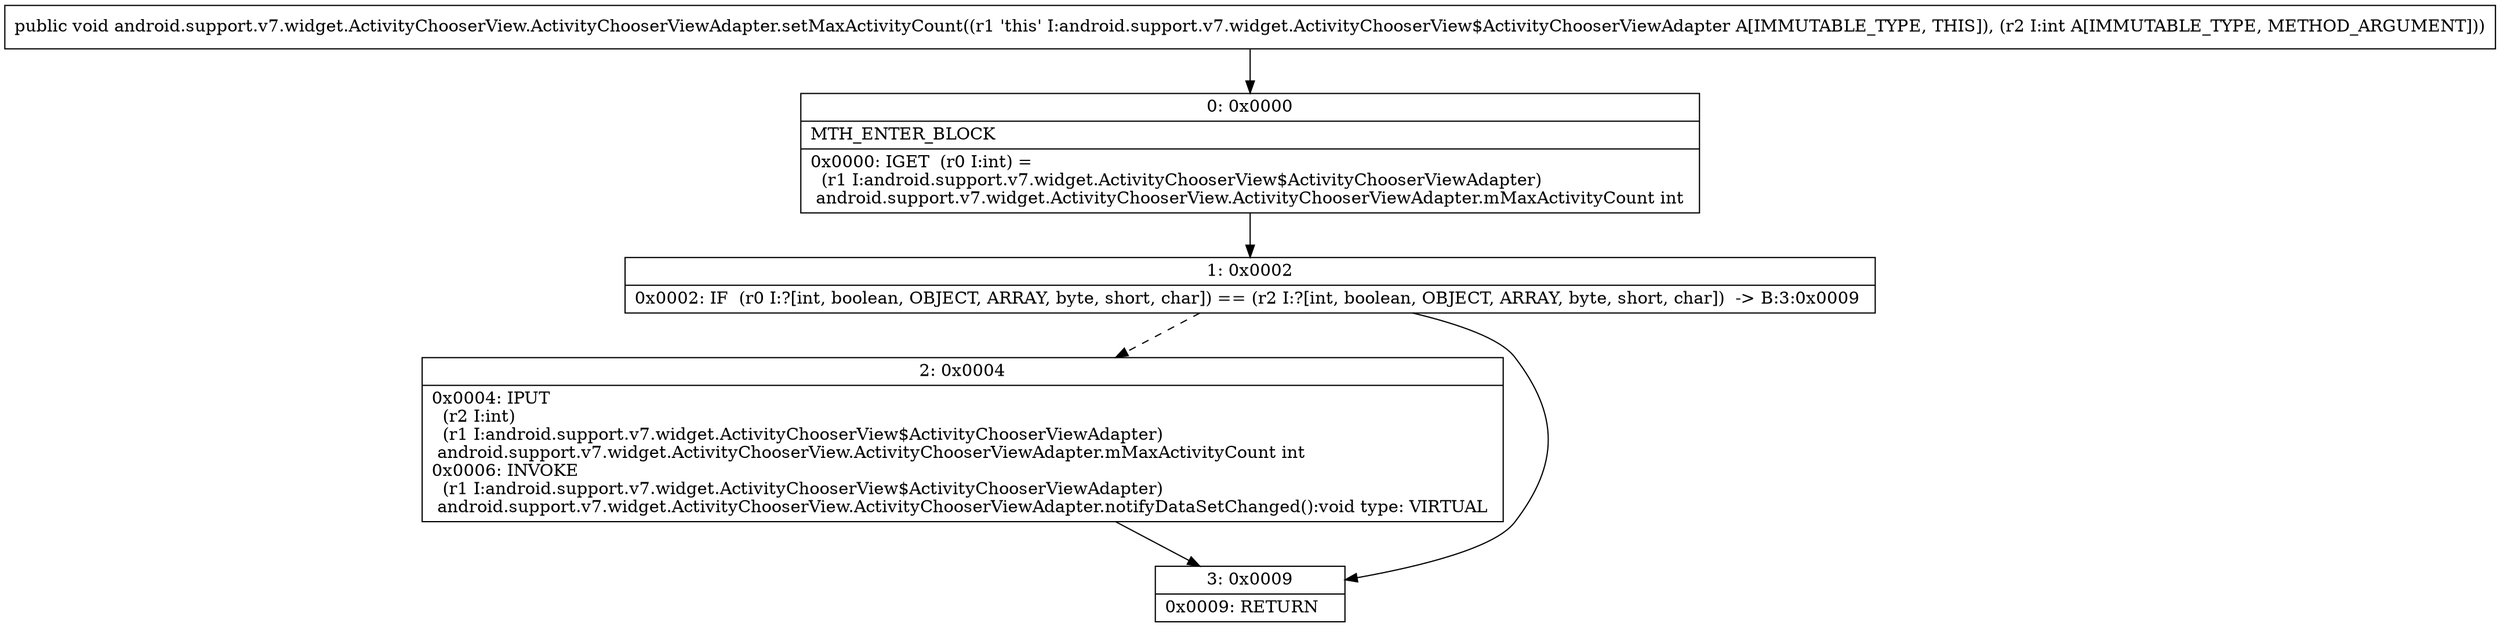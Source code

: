digraph "CFG forandroid.support.v7.widget.ActivityChooserView.ActivityChooserViewAdapter.setMaxActivityCount(I)V" {
Node_0 [shape=record,label="{0\:\ 0x0000|MTH_ENTER_BLOCK\l|0x0000: IGET  (r0 I:int) = \l  (r1 I:android.support.v7.widget.ActivityChooserView$ActivityChooserViewAdapter)\l android.support.v7.widget.ActivityChooserView.ActivityChooserViewAdapter.mMaxActivityCount int \l}"];
Node_1 [shape=record,label="{1\:\ 0x0002|0x0002: IF  (r0 I:?[int, boolean, OBJECT, ARRAY, byte, short, char]) == (r2 I:?[int, boolean, OBJECT, ARRAY, byte, short, char])  \-\> B:3:0x0009 \l}"];
Node_2 [shape=record,label="{2\:\ 0x0004|0x0004: IPUT  \l  (r2 I:int)\l  (r1 I:android.support.v7.widget.ActivityChooserView$ActivityChooserViewAdapter)\l android.support.v7.widget.ActivityChooserView.ActivityChooserViewAdapter.mMaxActivityCount int \l0x0006: INVOKE  \l  (r1 I:android.support.v7.widget.ActivityChooserView$ActivityChooserViewAdapter)\l android.support.v7.widget.ActivityChooserView.ActivityChooserViewAdapter.notifyDataSetChanged():void type: VIRTUAL \l}"];
Node_3 [shape=record,label="{3\:\ 0x0009|0x0009: RETURN   \l}"];
MethodNode[shape=record,label="{public void android.support.v7.widget.ActivityChooserView.ActivityChooserViewAdapter.setMaxActivityCount((r1 'this' I:android.support.v7.widget.ActivityChooserView$ActivityChooserViewAdapter A[IMMUTABLE_TYPE, THIS]), (r2 I:int A[IMMUTABLE_TYPE, METHOD_ARGUMENT])) }"];
MethodNode -> Node_0;
Node_0 -> Node_1;
Node_1 -> Node_2[style=dashed];
Node_1 -> Node_3;
Node_2 -> Node_3;
}

